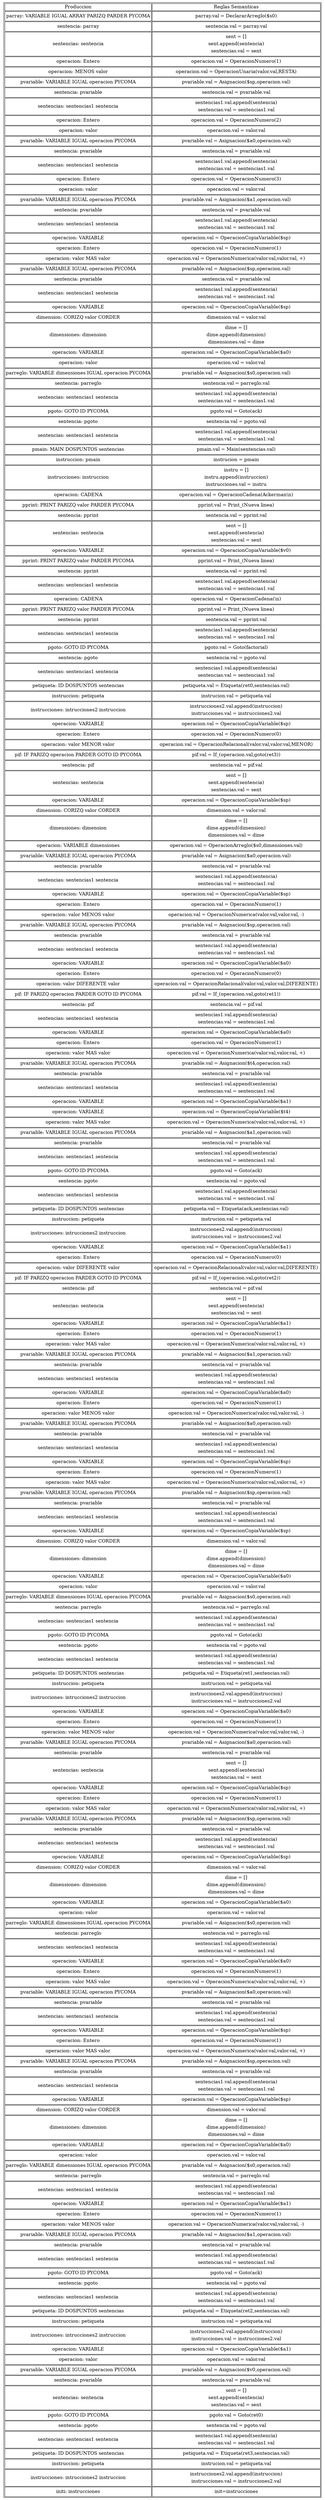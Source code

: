 digraph tablaErrores{
graph [ratio=fill];node [label="\N", fontsize=15, shape=plaintext];
graph [bb="0,0,352,154"];
arset [label=<<TABLE ALIGN="LEFT">
<TR><TD>Produccion</TD><TD>Reglas Semanticas</TD></TR>
<TR><TD>parray: VARIABLE IGUAL ARRAY PARIZQ PARDER PYCOMA</TD><TD><TABLE BORDER="0"><TR><TD>parray.val = DeclararArreglo($s0)</TD></TR></TABLE></TD></TR>
<TR><TD>sentencia: parray</TD><TD><TABLE BORDER="0"><TR><TD>sentencia.val = parray.val</TD></TR></TABLE></TD></TR>
<TR><TD>sentencias: sentencia</TD><TD><TABLE BORDER="0"><TR><TD>sent = []</TD></TR><TR><TD>sent.append(sentencia)</TD></TR><TR><TD>sentencias.val = sent</TD></TR></TABLE></TD></TR>
<TR><TD>operacion: Entero</TD><TD><TABLE BORDER="0"><TR><TD>operacion.val = OperacionNumero(1)</TD></TR></TABLE></TD></TR>
<TR><TD>operacion: MENOS valor</TD><TD><TABLE BORDER="0"><TR><TD>operacion.val = OperacionUnaria(valor.val,RESTA)</TD></TR></TABLE></TD></TR>
<TR><TD>pvariable: VARIABLE IGUAL operacion PYCOMA</TD><TD><TABLE BORDER="0"><TR><TD>pvariable.val = Asignacion($sp,operacion.val)</TD></TR></TABLE></TD></TR>
<TR><TD>sentencia: pvariable</TD><TD><TABLE BORDER="0"><TR><TD>sentencia.val = pvariable.val</TD></TR></TABLE></TD></TR>
<TR><TD>sentencias: sentencias1 sentencia</TD><TD><TABLE BORDER="0"><TR><TD>sentencias1.val.append(sentencia)</TD></TR><TR><TD>sentencias.val = sentencias1.val</TD></TR></TABLE></TD></TR>
<TR><TD>operacion: Entero</TD><TD><TABLE BORDER="0"><TR><TD>operacion.val = OperacionNumero(2)</TD></TR></TABLE></TD></TR>
<TR><TD>operacion: valor</TD><TD><TABLE BORDER="0"><TR><TD>operacion.val = valor.val</TD></TR></TABLE></TD></TR>
<TR><TD>pvariable: VARIABLE IGUAL operacion PYCOMA</TD><TD><TABLE BORDER="0"><TR><TD>pvariable.val = Asignacion($a0,operacion.val)</TD></TR></TABLE></TD></TR>
<TR><TD>sentencia: pvariable</TD><TD><TABLE BORDER="0"><TR><TD>sentencia.val = pvariable.val</TD></TR></TABLE></TD></TR>
<TR><TD>sentencias: sentencias1 sentencia</TD><TD><TABLE BORDER="0"><TR><TD>sentencias1.val.append(sentencia)</TD></TR><TR><TD>sentencias.val = sentencias1.val</TD></TR></TABLE></TD></TR>
<TR><TD>operacion: Entero</TD><TD><TABLE BORDER="0"><TR><TD>operacion.val = OperacionNumero(3)</TD></TR></TABLE></TD></TR>
<TR><TD>operacion: valor</TD><TD><TABLE BORDER="0"><TR><TD>operacion.val = valor.val</TD></TR></TABLE></TD></TR>
<TR><TD>pvariable: VARIABLE IGUAL operacion PYCOMA</TD><TD><TABLE BORDER="0"><TR><TD>pvariable.val = Asignacion($a1,operacion.val)</TD></TR></TABLE></TD></TR>
<TR><TD>sentencia: pvariable</TD><TD><TABLE BORDER="0"><TR><TD>sentencia.val = pvariable.val</TD></TR></TABLE></TD></TR>
<TR><TD>sentencias: sentencias1 sentencia</TD><TD><TABLE BORDER="0"><TR><TD>sentencias1.val.append(sentencia)</TD></TR><TR><TD>sentencias.val = sentencias1.val</TD></TR></TABLE></TD></TR>
<TR><TD>operacion: VARIABLE</TD><TD><TABLE BORDER="0"><TR><TD>operacion.val = OperacionCopiaVariable($sp)</TD></TR></TABLE></TD></TR>
<TR><TD>operacion: Entero</TD><TD><TABLE BORDER="0"><TR><TD>operacion.val = OperacionNumero(1)</TD></TR></TABLE></TD></TR>
<TR><TD>operacion: valor MAS valor</TD><TD><TABLE BORDER="0"><TR><TD>operacion.val = OperacionNumerica(valor.val,valor.val, +)</TD></TR></TABLE></TD></TR>
<TR><TD>pvariable: VARIABLE IGUAL operacion PYCOMA</TD><TD><TABLE BORDER="0"><TR><TD>pvariable.val = Asignacion($sp,operacion.val)</TD></TR></TABLE></TD></TR>
<TR><TD>sentencia: pvariable</TD><TD><TABLE BORDER="0"><TR><TD>sentencia.val = pvariable.val</TD></TR></TABLE></TD></TR>
<TR><TD>sentencias: sentencias1 sentencia</TD><TD><TABLE BORDER="0"><TR><TD>sentencias1.val.append(sentencia)</TD></TR><TR><TD>sentencias.val = sentencias1.val</TD></TR></TABLE></TD></TR>
<TR><TD>operacion: VARIABLE</TD><TD><TABLE BORDER="0"><TR><TD>operacion.val = OperacionCopiaVariable($sp)</TD></TR></TABLE></TD></TR>
<TR><TD>dimension: CORIZQ valor CORDER</TD><TD><TABLE BORDER="0"><TR><TD>dimension.val = valor.val</TD></TR></TABLE></TD></TR>
<TR><TD>dimensiones: dimension</TD><TD><TABLE BORDER="0"><TR><TD>dime = []</TD></TR><TR><TD>dime.append(dimension)</TD></TR><TR><TD>dimensiones.val = dime</TD></TR></TABLE></TD></TR>
<TR><TD>operacion: VARIABLE</TD><TD><TABLE BORDER="0"><TR><TD>operacion.val = OperacionCopiaVariable($a0)</TD></TR></TABLE></TD></TR>
<TR><TD>operacion: valor</TD><TD><TABLE BORDER="0"><TR><TD>operacion.val = valor.val</TD></TR></TABLE></TD></TR>
<TR><TD>parreglo: VARIABLE dimensiones IGUAL operacion PYCOMA</TD><TD><TABLE BORDER="0"><TR><TD>pvariable.val = Asignacion($s0,operacion.val)</TD></TR></TABLE></TD></TR>
<TR><TD>sentencia: parreglo</TD><TD><TABLE BORDER="0"><TR><TD>sentencia.val = parreglo.val</TD></TR></TABLE></TD></TR>
<TR><TD>sentencias: sentencias1 sentencia</TD><TD><TABLE BORDER="0"><TR><TD>sentencias1.val.append(sentencia)</TD></TR><TR><TD>sentencias.val = sentencias1.val</TD></TR></TABLE></TD></TR>
<TR><TD>pgoto: GOTO ID PYCOMA</TD><TD><TABLE BORDER="0"><TR><TD>pgoto.val = Goto(ack)</TD></TR></TABLE></TD></TR>
<TR><TD>sentencia: pgoto</TD><TD><TABLE BORDER="0"><TR><TD>sentencia.val = pgoto.val</TD></TR></TABLE></TD></TR>
<TR><TD>sentencias: sentencias1 sentencia</TD><TD><TABLE BORDER="0"><TR><TD>sentencias1.val.append(sentencia)</TD></TR><TR><TD>sentencias.val = sentencias1.val</TD></TR></TABLE></TD></TR>
<TR><TD>pmain: MAIN DOSPUNTOS sentencias</TD><TD><TABLE BORDER="0"><TR><TD>pmain.val = Main(sentencias.val)</TD></TR></TABLE></TD></TR>
<TR><TD>instruccion: pmain</TD><TD><TABLE BORDER="0"><TR><TD>instrucion = pmain</TD></TR></TABLE></TD></TR>
<TR><TD>instrucciones: instruccion</TD><TD><TABLE BORDER="0"><TR><TD>instru = []</TD></TR><TR><TD>instru.append(instruccion)</TD></TR><TR><TD>instrucciones.val = instru</TD></TR></TABLE></TD></TR>
<TR><TD>operacion: CADENA</TD><TD><TABLE BORDER="0"><TR><TD>operacion.val = OperacionCadena(Ackerman\n)</TD></TR></TABLE></TD></TR>
<TR><TD>pprint: PRINT PARIZQ valor PARDER PYCOMA</TD><TD><TABLE BORDER="0"><TR><TD>pprint.val = Print_(Nueva linea)</TD></TR></TABLE></TD></TR>
<TR><TD>sentencia: pprint</TD><TD><TABLE BORDER="0"><TR><TD>sentencia.val = pprint.val</TD></TR></TABLE></TD></TR>
<TR><TD>sentencias: sentencia</TD><TD><TABLE BORDER="0"><TR><TD>sent = []</TD></TR><TR><TD>sent.append(sentencia)</TD></TR><TR><TD>sentencias.val = sent</TD></TR></TABLE></TD></TR>
<TR><TD>operacion: VARIABLE</TD><TD><TABLE BORDER="0"><TR><TD>operacion.val = OperacionCopiaVariable($v0)</TD></TR></TABLE></TD></TR>
<TR><TD>pprint: PRINT PARIZQ valor PARDER PYCOMA</TD><TD><TABLE BORDER="0"><TR><TD>pprint.val = Print_(Nueva linea)</TD></TR></TABLE></TD></TR>
<TR><TD>sentencia: pprint</TD><TD><TABLE BORDER="0"><TR><TD>sentencia.val = pprint.val</TD></TR></TABLE></TD></TR>
<TR><TD>sentencias: sentencias1 sentencia</TD><TD><TABLE BORDER="0"><TR><TD>sentencias1.val.append(sentencia)</TD></TR><TR><TD>sentencias.val = sentencias1.val</TD></TR></TABLE></TD></TR>
<TR><TD>operacion: CADENA</TD><TD><TABLE BORDER="0"><TR><TD>operacion.val = OperacionCadena(\n)</TD></TR></TABLE></TD></TR>
<TR><TD>pprint: PRINT PARIZQ valor PARDER PYCOMA</TD><TD><TABLE BORDER="0"><TR><TD>pprint.val = Print_(Nueva linea)</TD></TR></TABLE></TD></TR>
<TR><TD>sentencia: pprint</TD><TD><TABLE BORDER="0"><TR><TD>sentencia.val = pprint.val</TD></TR></TABLE></TD></TR>
<TR><TD>sentencias: sentencias1 sentencia</TD><TD><TABLE BORDER="0"><TR><TD>sentencias1.val.append(sentencia)</TD></TR><TR><TD>sentencias.val = sentencias1.val</TD></TR></TABLE></TD></TR>
<TR><TD>pgoto: GOTO ID PYCOMA</TD><TD><TABLE BORDER="0"><TR><TD>pgoto.val = Goto(factorial)</TD></TR></TABLE></TD></TR>
<TR><TD>sentencia: pgoto</TD><TD><TABLE BORDER="0"><TR><TD>sentencia.val = pgoto.val</TD></TR></TABLE></TD></TR>
<TR><TD>sentencias: sentencias1 sentencia</TD><TD><TABLE BORDER="0"><TR><TD>sentencias1.val.append(sentencia)</TD></TR><TR><TD>sentencias.val = sentencias1.val</TD></TR></TABLE></TD></TR>
<TR><TD>petiqueta: ID DOSPUNTOS sentencias</TD><TD><TABLE BORDER="0"><TR><TD>petiqueta.val = Etiqueta(ret0,sentencias.val)</TD></TR></TABLE></TD></TR>
<TR><TD>instruccion: petiqueta</TD><TD><TABLE BORDER="0"><TR><TD>instrucion.val = petiqueta.val</TD></TR></TABLE></TD></TR>
<TR><TD>instrucciones: intrucciones2 instruccion</TD><TD><TABLE BORDER="0"><TR><TD>instrucciones2.val.append(instruccion)</TD></TR><TR><TD>instrucciones.val = instrucciones2.val</TD></TR></TABLE></TD></TR>
<TR><TD>operacion: VARIABLE</TD><TD><TABLE BORDER="0"><TR><TD>operacion.val = OperacionCopiaVariable($sp)</TD></TR></TABLE></TD></TR>
<TR><TD>operacion: Entero</TD><TD><TABLE BORDER="0"><TR><TD>operacion.val = OperacionNumero(0)</TD></TR></TABLE></TD></TR>
<TR><TD>operacion: valor MENOR valor</TD><TD><TABLE BORDER="0"><TR><TD>operacion.val = OperacionRelacional(valor.val,valor.val,MENOR)</TD></TR></TABLE></TD></TR>
<TR><TD>pif: IF PARIZQ operacion PARDER GOTO ID PYCOMA</TD><TD><TABLE BORDER="0"><TR><TD>pif.val = If_(operacion.val,goto(ret3))</TD></TR></TABLE></TD></TR>
<TR><TD>sentencia: pif</TD><TD><TABLE BORDER="0"><TR><TD>sentencia.val = pif.val</TD></TR></TABLE></TD></TR>
<TR><TD>sentencias: sentencia</TD><TD><TABLE BORDER="0"><TR><TD>sent = []</TD></TR><TR><TD>sent.append(sentencia)</TD></TR><TR><TD>sentencias.val = sent</TD></TR></TABLE></TD></TR>
<TR><TD>operacion: VARIABLE</TD><TD><TABLE BORDER="0"><TR><TD>operacion.val = OperacionCopiaVariable($sp)</TD></TR></TABLE></TD></TR>
<TR><TD>dimension: CORIZQ valor CORDER</TD><TD><TABLE BORDER="0"><TR><TD>dimension.val = valor.val</TD></TR></TABLE></TD></TR>
<TR><TD>dimensiones: dimension</TD><TD><TABLE BORDER="0"><TR><TD>dime = []</TD></TR><TR><TD>dime.append(dimension)</TD></TR><TR><TD>dimensiones.val = dime</TD></TR></TABLE></TD></TR>
<TR><TD>operacion: VARIABLE dimensiones</TD><TD><TABLE BORDER="0"><TR><TD>operacion.val = OperacionArreglo($s0,dimensiones.val)</TD></TR></TABLE></TD></TR>
<TR><TD>pvariable: VARIABLE IGUAL operacion PYCOMA</TD><TD><TABLE BORDER="0"><TR><TD>pvariable.val = Asignacion($a0,operacion.val)</TD></TR></TABLE></TD></TR>
<TR><TD>sentencia: pvariable</TD><TD><TABLE BORDER="0"><TR><TD>sentencia.val = pvariable.val</TD></TR></TABLE></TD></TR>
<TR><TD>sentencias: sentencias1 sentencia</TD><TD><TABLE BORDER="0"><TR><TD>sentencias1.val.append(sentencia)</TD></TR><TR><TD>sentencias.val = sentencias1.val</TD></TR></TABLE></TD></TR>
<TR><TD>operacion: VARIABLE</TD><TD><TABLE BORDER="0"><TR><TD>operacion.val = OperacionCopiaVariable($sp)</TD></TR></TABLE></TD></TR>
<TR><TD>operacion: Entero</TD><TD><TABLE BORDER="0"><TR><TD>operacion.val = OperacionNumero(1)</TD></TR></TABLE></TD></TR>
<TR><TD>operacion: valor MENOS valor</TD><TD><TABLE BORDER="0"><TR><TD>operacion.val = OperacionNumerica(valor.val,valor.val, -)</TD></TR></TABLE></TD></TR>
<TR><TD>pvariable: VARIABLE IGUAL operacion PYCOMA</TD><TD><TABLE BORDER="0"><TR><TD>pvariable.val = Asignacion($sp,operacion.val)</TD></TR></TABLE></TD></TR>
<TR><TD>sentencia: pvariable</TD><TD><TABLE BORDER="0"><TR><TD>sentencia.val = pvariable.val</TD></TR></TABLE></TD></TR>
<TR><TD>sentencias: sentencias1 sentencia</TD><TD><TABLE BORDER="0"><TR><TD>sentencias1.val.append(sentencia)</TD></TR><TR><TD>sentencias.val = sentencias1.val</TD></TR></TABLE></TD></TR>
<TR><TD>operacion: VARIABLE</TD><TD><TABLE BORDER="0"><TR><TD>operacion.val = OperacionCopiaVariable($a0)</TD></TR></TABLE></TD></TR>
<TR><TD>operacion: Entero</TD><TD><TABLE BORDER="0"><TR><TD>operacion.val = OperacionNumero(0)</TD></TR></TABLE></TD></TR>
<TR><TD>operacion: valor DIFERENTE valor</TD><TD><TABLE BORDER="0"><TR><TD>operacion.val = OperacionRelacional(valor.val,valor.val,DIFERENTE)</TD></TR></TABLE></TD></TR>
<TR><TD>pif: IF PARIZQ operacion PARDER GOTO ID PYCOMA</TD><TD><TABLE BORDER="0"><TR><TD>pif.val = If_(operacion.val,goto(ret1))</TD></TR></TABLE></TD></TR>
<TR><TD>sentencia: pif</TD><TD><TABLE BORDER="0"><TR><TD>sentencia.val = pif.val</TD></TR></TABLE></TD></TR>
<TR><TD>sentencias: sentencias1 sentencia</TD><TD><TABLE BORDER="0"><TR><TD>sentencias1.val.append(sentencia)</TD></TR><TR><TD>sentencias.val = sentencias1.val</TD></TR></TABLE></TD></TR>
<TR><TD>operacion: VARIABLE</TD><TD><TABLE BORDER="0"><TR><TD>operacion.val = OperacionCopiaVariable($a0)</TD></TR></TABLE></TD></TR>
<TR><TD>operacion: Entero</TD><TD><TABLE BORDER="0"><TR><TD>operacion.val = OperacionNumero(1)</TD></TR></TABLE></TD></TR>
<TR><TD>operacion: valor MAS valor</TD><TD><TABLE BORDER="0"><TR><TD>operacion.val = OperacionNumerica(valor.val,valor.val, +)</TD></TR></TABLE></TD></TR>
<TR><TD>pvariable: VARIABLE IGUAL operacion PYCOMA</TD><TD><TABLE BORDER="0"><TR><TD>pvariable.val = Asignacion($t4,operacion.val)</TD></TR></TABLE></TD></TR>
<TR><TD>sentencia: pvariable</TD><TD><TABLE BORDER="0"><TR><TD>sentencia.val = pvariable.val</TD></TR></TABLE></TD></TR>
<TR><TD>sentencias: sentencias1 sentencia</TD><TD><TABLE BORDER="0"><TR><TD>sentencias1.val.append(sentencia)</TD></TR><TR><TD>sentencias.val = sentencias1.val</TD></TR></TABLE></TD></TR>
<TR><TD>operacion: VARIABLE</TD><TD><TABLE BORDER="0"><TR><TD>operacion.val = OperacionCopiaVariable($a1)</TD></TR></TABLE></TD></TR>
<TR><TD>operacion: VARIABLE</TD><TD><TABLE BORDER="0"><TR><TD>operacion.val = OperacionCopiaVariable($t4)</TD></TR></TABLE></TD></TR>
<TR><TD>operacion: valor MAS valor</TD><TD><TABLE BORDER="0"><TR><TD>operacion.val = OperacionNumerica(valor.val,valor.val, +)</TD></TR></TABLE></TD></TR>
<TR><TD>pvariable: VARIABLE IGUAL operacion PYCOMA</TD><TD><TABLE BORDER="0"><TR><TD>pvariable.val = Asignacion($a1,operacion.val)</TD></TR></TABLE></TD></TR>
<TR><TD>sentencia: pvariable</TD><TD><TABLE BORDER="0"><TR><TD>sentencia.val = pvariable.val</TD></TR></TABLE></TD></TR>
<TR><TD>sentencias: sentencias1 sentencia</TD><TD><TABLE BORDER="0"><TR><TD>sentencias1.val.append(sentencia)</TD></TR><TR><TD>sentencias.val = sentencias1.val</TD></TR></TABLE></TD></TR>
<TR><TD>pgoto: GOTO ID PYCOMA</TD><TD><TABLE BORDER="0"><TR><TD>pgoto.val = Goto(ack)</TD></TR></TABLE></TD></TR>
<TR><TD>sentencia: pgoto</TD><TD><TABLE BORDER="0"><TR><TD>sentencia.val = pgoto.val</TD></TR></TABLE></TD></TR>
<TR><TD>sentencias: sentencias1 sentencia</TD><TD><TABLE BORDER="0"><TR><TD>sentencias1.val.append(sentencia)</TD></TR><TR><TD>sentencias.val = sentencias1.val</TD></TR></TABLE></TD></TR>
<TR><TD>petiqueta: ID DOSPUNTOS sentencias</TD><TD><TABLE BORDER="0"><TR><TD>petiqueta.val = Etiqueta(ack,sentencias.val)</TD></TR></TABLE></TD></TR>
<TR><TD>instruccion: petiqueta</TD><TD><TABLE BORDER="0"><TR><TD>instrucion.val = petiqueta.val</TD></TR></TABLE></TD></TR>
<TR><TD>instrucciones: intrucciones2 instruccion</TD><TD><TABLE BORDER="0"><TR><TD>instrucciones2.val.append(instruccion)</TD></TR><TR><TD>instrucciones.val = instrucciones2.val</TD></TR></TABLE></TD></TR>
<TR><TD>operacion: VARIABLE</TD><TD><TABLE BORDER="0"><TR><TD>operacion.val = OperacionCopiaVariable($a1)</TD></TR></TABLE></TD></TR>
<TR><TD>operacion: Entero</TD><TD><TABLE BORDER="0"><TR><TD>operacion.val = OperacionNumero(0)</TD></TR></TABLE></TD></TR>
<TR><TD>operacion: valor DIFERENTE valor</TD><TD><TABLE BORDER="0"><TR><TD>operacion.val = OperacionRelacional(valor.val,valor.val,DIFERENTE)</TD></TR></TABLE></TD></TR>
<TR><TD>pif: IF PARIZQ operacion PARDER GOTO ID PYCOMA</TD><TD><TABLE BORDER="0"><TR><TD>pif.val = If_(operacion.val,goto(ret2))</TD></TR></TABLE></TD></TR>
<TR><TD>sentencia: pif</TD><TD><TABLE BORDER="0"><TR><TD>sentencia.val = pif.val</TD></TR></TABLE></TD></TR>
<TR><TD>sentencias: sentencia</TD><TD><TABLE BORDER="0"><TR><TD>sent = []</TD></TR><TR><TD>sent.append(sentencia)</TD></TR><TR><TD>sentencias.val = sent</TD></TR></TABLE></TD></TR>
<TR><TD>operacion: VARIABLE</TD><TD><TABLE BORDER="0"><TR><TD>operacion.val = OperacionCopiaVariable($a1)</TD></TR></TABLE></TD></TR>
<TR><TD>operacion: Entero</TD><TD><TABLE BORDER="0"><TR><TD>operacion.val = OperacionNumero(1)</TD></TR></TABLE></TD></TR>
<TR><TD>operacion: valor MAS valor</TD><TD><TABLE BORDER="0"><TR><TD>operacion.val = OperacionNumerica(valor.val,valor.val, +)</TD></TR></TABLE></TD></TR>
<TR><TD>pvariable: VARIABLE IGUAL operacion PYCOMA</TD><TD><TABLE BORDER="0"><TR><TD>pvariable.val = Asignacion($a1,operacion.val)</TD></TR></TABLE></TD></TR>
<TR><TD>sentencia: pvariable</TD><TD><TABLE BORDER="0"><TR><TD>sentencia.val = pvariable.val</TD></TR></TABLE></TD></TR>
<TR><TD>sentencias: sentencias1 sentencia</TD><TD><TABLE BORDER="0"><TR><TD>sentencias1.val.append(sentencia)</TD></TR><TR><TD>sentencias.val = sentencias1.val</TD></TR></TABLE></TD></TR>
<TR><TD>operacion: VARIABLE</TD><TD><TABLE BORDER="0"><TR><TD>operacion.val = OperacionCopiaVariable($a0)</TD></TR></TABLE></TD></TR>
<TR><TD>operacion: Entero</TD><TD><TABLE BORDER="0"><TR><TD>operacion.val = OperacionNumero(1)</TD></TR></TABLE></TD></TR>
<TR><TD>operacion: valor MENOS valor</TD><TD><TABLE BORDER="0"><TR><TD>operacion.val = OperacionNumerica(valor.val,valor.val, -)</TD></TR></TABLE></TD></TR>
<TR><TD>pvariable: VARIABLE IGUAL operacion PYCOMA</TD><TD><TABLE BORDER="0"><TR><TD>pvariable.val = Asignacion($a0,operacion.val)</TD></TR></TABLE></TD></TR>
<TR><TD>sentencia: pvariable</TD><TD><TABLE BORDER="0"><TR><TD>sentencia.val = pvariable.val</TD></TR></TABLE></TD></TR>
<TR><TD>sentencias: sentencias1 sentencia</TD><TD><TABLE BORDER="0"><TR><TD>sentencias1.val.append(sentencia)</TD></TR><TR><TD>sentencias.val = sentencias1.val</TD></TR></TABLE></TD></TR>
<TR><TD>operacion: VARIABLE</TD><TD><TABLE BORDER="0"><TR><TD>operacion.val = OperacionCopiaVariable($sp)</TD></TR></TABLE></TD></TR>
<TR><TD>operacion: Entero</TD><TD><TABLE BORDER="0"><TR><TD>operacion.val = OperacionNumero(1)</TD></TR></TABLE></TD></TR>
<TR><TD>operacion: valor MAS valor</TD><TD><TABLE BORDER="0"><TR><TD>operacion.val = OperacionNumerica(valor.val,valor.val, +)</TD></TR></TABLE></TD></TR>
<TR><TD>pvariable: VARIABLE IGUAL operacion PYCOMA</TD><TD><TABLE BORDER="0"><TR><TD>pvariable.val = Asignacion($sp,operacion.val)</TD></TR></TABLE></TD></TR>
<TR><TD>sentencia: pvariable</TD><TD><TABLE BORDER="0"><TR><TD>sentencia.val = pvariable.val</TD></TR></TABLE></TD></TR>
<TR><TD>sentencias: sentencias1 sentencia</TD><TD><TABLE BORDER="0"><TR><TD>sentencias1.val.append(sentencia)</TD></TR><TR><TD>sentencias.val = sentencias1.val</TD></TR></TABLE></TD></TR>
<TR><TD>operacion: VARIABLE</TD><TD><TABLE BORDER="0"><TR><TD>operacion.val = OperacionCopiaVariable($sp)</TD></TR></TABLE></TD></TR>
<TR><TD>dimension: CORIZQ valor CORDER</TD><TD><TABLE BORDER="0"><TR><TD>dimension.val = valor.val</TD></TR></TABLE></TD></TR>
<TR><TD>dimensiones: dimension</TD><TD><TABLE BORDER="0"><TR><TD>dime = []</TD></TR><TR><TD>dime.append(dimension)</TD></TR><TR><TD>dimensiones.val = dime</TD></TR></TABLE></TD></TR>
<TR><TD>operacion: VARIABLE</TD><TD><TABLE BORDER="0"><TR><TD>operacion.val = OperacionCopiaVariable($a0)</TD></TR></TABLE></TD></TR>
<TR><TD>operacion: valor</TD><TD><TABLE BORDER="0"><TR><TD>operacion.val = valor.val</TD></TR></TABLE></TD></TR>
<TR><TD>parreglo: VARIABLE dimensiones IGUAL operacion PYCOMA</TD><TD><TABLE BORDER="0"><TR><TD>pvariable.val = Asignacion($s0,operacion.val)</TD></TR></TABLE></TD></TR>
<TR><TD>sentencia: parreglo</TD><TD><TABLE BORDER="0"><TR><TD>sentencia.val = parreglo.val</TD></TR></TABLE></TD></TR>
<TR><TD>sentencias: sentencias1 sentencia</TD><TD><TABLE BORDER="0"><TR><TD>sentencias1.val.append(sentencia)</TD></TR><TR><TD>sentencias.val = sentencias1.val</TD></TR></TABLE></TD></TR>
<TR><TD>pgoto: GOTO ID PYCOMA</TD><TD><TABLE BORDER="0"><TR><TD>pgoto.val = Goto(ack)</TD></TR></TABLE></TD></TR>
<TR><TD>sentencia: pgoto</TD><TD><TABLE BORDER="0"><TR><TD>sentencia.val = pgoto.val</TD></TR></TABLE></TD></TR>
<TR><TD>sentencias: sentencias1 sentencia</TD><TD><TABLE BORDER="0"><TR><TD>sentencias1.val.append(sentencia)</TD></TR><TR><TD>sentencias.val = sentencias1.val</TD></TR></TABLE></TD></TR>
<TR><TD>petiqueta: ID DOSPUNTOS sentencias</TD><TD><TABLE BORDER="0"><TR><TD>petiqueta.val = Etiqueta(ret1,sentencias.val)</TD></TR></TABLE></TD></TR>
<TR><TD>instruccion: petiqueta</TD><TD><TABLE BORDER="0"><TR><TD>instrucion.val = petiqueta.val</TD></TR></TABLE></TD></TR>
<TR><TD>instrucciones: intrucciones2 instruccion</TD><TD><TABLE BORDER="0"><TR><TD>instrucciones2.val.append(instruccion)</TD></TR><TR><TD>instrucciones.val = instrucciones2.val</TD></TR></TABLE></TD></TR>
<TR><TD>operacion: VARIABLE</TD><TD><TABLE BORDER="0"><TR><TD>operacion.val = OperacionCopiaVariable($a0)</TD></TR></TABLE></TD></TR>
<TR><TD>operacion: Entero</TD><TD><TABLE BORDER="0"><TR><TD>operacion.val = OperacionNumero(1)</TD></TR></TABLE></TD></TR>
<TR><TD>operacion: valor MENOS valor</TD><TD><TABLE BORDER="0"><TR><TD>operacion.val = OperacionNumerica(valor.val,valor.val, -)</TD></TR></TABLE></TD></TR>
<TR><TD>pvariable: VARIABLE IGUAL operacion PYCOMA</TD><TD><TABLE BORDER="0"><TR><TD>pvariable.val = Asignacion($a0,operacion.val)</TD></TR></TABLE></TD></TR>
<TR><TD>sentencia: pvariable</TD><TD><TABLE BORDER="0"><TR><TD>sentencia.val = pvariable.val</TD></TR></TABLE></TD></TR>
<TR><TD>sentencias: sentencia</TD><TD><TABLE BORDER="0"><TR><TD>sent = []</TD></TR><TR><TD>sent.append(sentencia)</TD></TR><TR><TD>sentencias.val = sent</TD></TR></TABLE></TD></TR>
<TR><TD>operacion: VARIABLE</TD><TD><TABLE BORDER="0"><TR><TD>operacion.val = OperacionCopiaVariable($sp)</TD></TR></TABLE></TD></TR>
<TR><TD>operacion: Entero</TD><TD><TABLE BORDER="0"><TR><TD>operacion.val = OperacionNumero(1)</TD></TR></TABLE></TD></TR>
<TR><TD>operacion: valor MAS valor</TD><TD><TABLE BORDER="0"><TR><TD>operacion.val = OperacionNumerica(valor.val,valor.val, +)</TD></TR></TABLE></TD></TR>
<TR><TD>pvariable: VARIABLE IGUAL operacion PYCOMA</TD><TD><TABLE BORDER="0"><TR><TD>pvariable.val = Asignacion($sp,operacion.val)</TD></TR></TABLE></TD></TR>
<TR><TD>sentencia: pvariable</TD><TD><TABLE BORDER="0"><TR><TD>sentencia.val = pvariable.val</TD></TR></TABLE></TD></TR>
<TR><TD>sentencias: sentencias1 sentencia</TD><TD><TABLE BORDER="0"><TR><TD>sentencias1.val.append(sentencia)</TD></TR><TR><TD>sentencias.val = sentencias1.val</TD></TR></TABLE></TD></TR>
<TR><TD>operacion: VARIABLE</TD><TD><TABLE BORDER="0"><TR><TD>operacion.val = OperacionCopiaVariable($sp)</TD></TR></TABLE></TD></TR>
<TR><TD>dimension: CORIZQ valor CORDER</TD><TD><TABLE BORDER="0"><TR><TD>dimension.val = valor.val</TD></TR></TABLE></TD></TR>
<TR><TD>dimensiones: dimension</TD><TD><TABLE BORDER="0"><TR><TD>dime = []</TD></TR><TR><TD>dime.append(dimension)</TD></TR><TR><TD>dimensiones.val = dime</TD></TR></TABLE></TD></TR>
<TR><TD>operacion: VARIABLE</TD><TD><TABLE BORDER="0"><TR><TD>operacion.val = OperacionCopiaVariable($a0)</TD></TR></TABLE></TD></TR>
<TR><TD>operacion: valor</TD><TD><TABLE BORDER="0"><TR><TD>operacion.val = valor.val</TD></TR></TABLE></TD></TR>
<TR><TD>parreglo: VARIABLE dimensiones IGUAL operacion PYCOMA</TD><TD><TABLE BORDER="0"><TR><TD>pvariable.val = Asignacion($s0,operacion.val)</TD></TR></TABLE></TD></TR>
<TR><TD>sentencia: parreglo</TD><TD><TABLE BORDER="0"><TR><TD>sentencia.val = parreglo.val</TD></TR></TABLE></TD></TR>
<TR><TD>sentencias: sentencias1 sentencia</TD><TD><TABLE BORDER="0"><TR><TD>sentencias1.val.append(sentencia)</TD></TR><TR><TD>sentencias.val = sentencias1.val</TD></TR></TABLE></TD></TR>
<TR><TD>operacion: VARIABLE</TD><TD><TABLE BORDER="0"><TR><TD>operacion.val = OperacionCopiaVariable($a0)</TD></TR></TABLE></TD></TR>
<TR><TD>operacion: Entero</TD><TD><TABLE BORDER="0"><TR><TD>operacion.val = OperacionNumero(1)</TD></TR></TABLE></TD></TR>
<TR><TD>operacion: valor MAS valor</TD><TD><TABLE BORDER="0"><TR><TD>operacion.val = OperacionNumerica(valor.val,valor.val, +)</TD></TR></TABLE></TD></TR>
<TR><TD>pvariable: VARIABLE IGUAL operacion PYCOMA</TD><TD><TABLE BORDER="0"><TR><TD>pvariable.val = Asignacion($a0,operacion.val)</TD></TR></TABLE></TD></TR>
<TR><TD>sentencia: pvariable</TD><TD><TABLE BORDER="0"><TR><TD>sentencia.val = pvariable.val</TD></TR></TABLE></TD></TR>
<TR><TD>sentencias: sentencias1 sentencia</TD><TD><TABLE BORDER="0"><TR><TD>sentencias1.val.append(sentencia)</TD></TR><TR><TD>sentencias.val = sentencias1.val</TD></TR></TABLE></TD></TR>
<TR><TD>operacion: VARIABLE</TD><TD><TABLE BORDER="0"><TR><TD>operacion.val = OperacionCopiaVariable($sp)</TD></TR></TABLE></TD></TR>
<TR><TD>operacion: Entero</TD><TD><TABLE BORDER="0"><TR><TD>operacion.val = OperacionNumero(1)</TD></TR></TABLE></TD></TR>
<TR><TD>operacion: valor MAS valor</TD><TD><TABLE BORDER="0"><TR><TD>operacion.val = OperacionNumerica(valor.val,valor.val, +)</TD></TR></TABLE></TD></TR>
<TR><TD>pvariable: VARIABLE IGUAL operacion PYCOMA</TD><TD><TABLE BORDER="0"><TR><TD>pvariable.val = Asignacion($sp,operacion.val)</TD></TR></TABLE></TD></TR>
<TR><TD>sentencia: pvariable</TD><TD><TABLE BORDER="0"><TR><TD>sentencia.val = pvariable.val</TD></TR></TABLE></TD></TR>
<TR><TD>sentencias: sentencias1 sentencia</TD><TD><TABLE BORDER="0"><TR><TD>sentencias1.val.append(sentencia)</TD></TR><TR><TD>sentencias.val = sentencias1.val</TD></TR></TABLE></TD></TR>
<TR><TD>operacion: VARIABLE</TD><TD><TABLE BORDER="0"><TR><TD>operacion.val = OperacionCopiaVariable($sp)</TD></TR></TABLE></TD></TR>
<TR><TD>dimension: CORIZQ valor CORDER</TD><TD><TABLE BORDER="0"><TR><TD>dimension.val = valor.val</TD></TR></TABLE></TD></TR>
<TR><TD>dimensiones: dimension</TD><TD><TABLE BORDER="0"><TR><TD>dime = []</TD></TR><TR><TD>dime.append(dimension)</TD></TR><TR><TD>dimensiones.val = dime</TD></TR></TABLE></TD></TR>
<TR><TD>operacion: VARIABLE</TD><TD><TABLE BORDER="0"><TR><TD>operacion.val = OperacionCopiaVariable($a0)</TD></TR></TABLE></TD></TR>
<TR><TD>operacion: valor</TD><TD><TABLE BORDER="0"><TR><TD>operacion.val = valor.val</TD></TR></TABLE></TD></TR>
<TR><TD>parreglo: VARIABLE dimensiones IGUAL operacion PYCOMA</TD><TD><TABLE BORDER="0"><TR><TD>pvariable.val = Asignacion($s0,operacion.val)</TD></TR></TABLE></TD></TR>
<TR><TD>sentencia: parreglo</TD><TD><TABLE BORDER="0"><TR><TD>sentencia.val = parreglo.val</TD></TR></TABLE></TD></TR>
<TR><TD>sentencias: sentencias1 sentencia</TD><TD><TABLE BORDER="0"><TR><TD>sentencias1.val.append(sentencia)</TD></TR><TR><TD>sentencias.val = sentencias1.val</TD></TR></TABLE></TD></TR>
<TR><TD>operacion: VARIABLE</TD><TD><TABLE BORDER="0"><TR><TD>operacion.val = OperacionCopiaVariable($a1)</TD></TR></TABLE></TD></TR>
<TR><TD>operacion: Entero</TD><TD><TABLE BORDER="0"><TR><TD>operacion.val = OperacionNumero(1)</TD></TR></TABLE></TD></TR>
<TR><TD>operacion: valor MENOS valor</TD><TD><TABLE BORDER="0"><TR><TD>operacion.val = OperacionNumerica(valor.val,valor.val, -)</TD></TR></TABLE></TD></TR>
<TR><TD>pvariable: VARIABLE IGUAL operacion PYCOMA</TD><TD><TABLE BORDER="0"><TR><TD>pvariable.val = Asignacion($a1,operacion.val)</TD></TR></TABLE></TD></TR>
<TR><TD>sentencia: pvariable</TD><TD><TABLE BORDER="0"><TR><TD>sentencia.val = pvariable.val</TD></TR></TABLE></TD></TR>
<TR><TD>sentencias: sentencias1 sentencia</TD><TD><TABLE BORDER="0"><TR><TD>sentencias1.val.append(sentencia)</TD></TR><TR><TD>sentencias.val = sentencias1.val</TD></TR></TABLE></TD></TR>
<TR><TD>pgoto: GOTO ID PYCOMA</TD><TD><TABLE BORDER="0"><TR><TD>pgoto.val = Goto(ack)</TD></TR></TABLE></TD></TR>
<TR><TD>sentencia: pgoto</TD><TD><TABLE BORDER="0"><TR><TD>sentencia.val = pgoto.val</TD></TR></TABLE></TD></TR>
<TR><TD>sentencias: sentencias1 sentencia</TD><TD><TABLE BORDER="0"><TR><TD>sentencias1.val.append(sentencia)</TD></TR><TR><TD>sentencias.val = sentencias1.val</TD></TR></TABLE></TD></TR>
<TR><TD>petiqueta: ID DOSPUNTOS sentencias</TD><TD><TABLE BORDER="0"><TR><TD>petiqueta.val = Etiqueta(ret2,sentencias.val)</TD></TR></TABLE></TD></TR>
<TR><TD>instruccion: petiqueta</TD><TD><TABLE BORDER="0"><TR><TD>instrucion.val = petiqueta.val</TD></TR></TABLE></TD></TR>
<TR><TD>instrucciones: intrucciones2 instruccion</TD><TD><TABLE BORDER="0"><TR><TD>instrucciones2.val.append(instruccion)</TD></TR><TR><TD>instrucciones.val = instrucciones2.val</TD></TR></TABLE></TD></TR>
<TR><TD>operacion: VARIABLE</TD><TD><TABLE BORDER="0"><TR><TD>operacion.val = OperacionCopiaVariable($a1)</TD></TR></TABLE></TD></TR>
<TR><TD>operacion: valor</TD><TD><TABLE BORDER="0"><TR><TD>operacion.val = valor.val</TD></TR></TABLE></TD></TR>
<TR><TD>pvariable: VARIABLE IGUAL operacion PYCOMA</TD><TD><TABLE BORDER="0"><TR><TD>pvariable.val = Asignacion($v0,operacion.val)</TD></TR></TABLE></TD></TR>
<TR><TD>sentencia: pvariable</TD><TD><TABLE BORDER="0"><TR><TD>sentencia.val = pvariable.val</TD></TR></TABLE></TD></TR>
<TR><TD>sentencias: sentencia</TD><TD><TABLE BORDER="0"><TR><TD>sent = []</TD></TR><TR><TD>sent.append(sentencia)</TD></TR><TR><TD>sentencias.val = sent</TD></TR></TABLE></TD></TR>
<TR><TD>pgoto: GOTO ID PYCOMA</TD><TD><TABLE BORDER="0"><TR><TD>pgoto.val = Goto(ret0)</TD></TR></TABLE></TD></TR>
<TR><TD>sentencia: pgoto</TD><TD><TABLE BORDER="0"><TR><TD>sentencia.val = pgoto.val</TD></TR></TABLE></TD></TR>
<TR><TD>sentencias: sentencias1 sentencia</TD><TD><TABLE BORDER="0"><TR><TD>sentencias1.val.append(sentencia)</TD></TR><TR><TD>sentencias.val = sentencias1.val</TD></TR></TABLE></TD></TR>
<TR><TD>petiqueta: ID DOSPUNTOS sentencias</TD><TD><TABLE BORDER="0"><TR><TD>petiqueta.val = Etiqueta(ret3,sentencias.val)</TD></TR></TABLE></TD></TR>
<TR><TD>instruccion: petiqueta</TD><TD><TABLE BORDER="0"><TR><TD>instrucion.val = petiqueta.val</TD></TR></TABLE></TD></TR>
<TR><TD>instrucciones: intrucciones2 instruccion</TD><TD><TABLE BORDER="0"><TR><TD>instrucciones2.val.append(instruccion)</TD></TR><TR><TD>instrucciones.val = instrucciones2.val</TD></TR></TABLE></TD></TR>
<TR><TD>initi: instrucciones</TD><TD><TABLE BORDER="0"><TR><TD>init=instrucciones</TD></TR></TABLE></TD></TR>
</TABLE>
>, ];
}